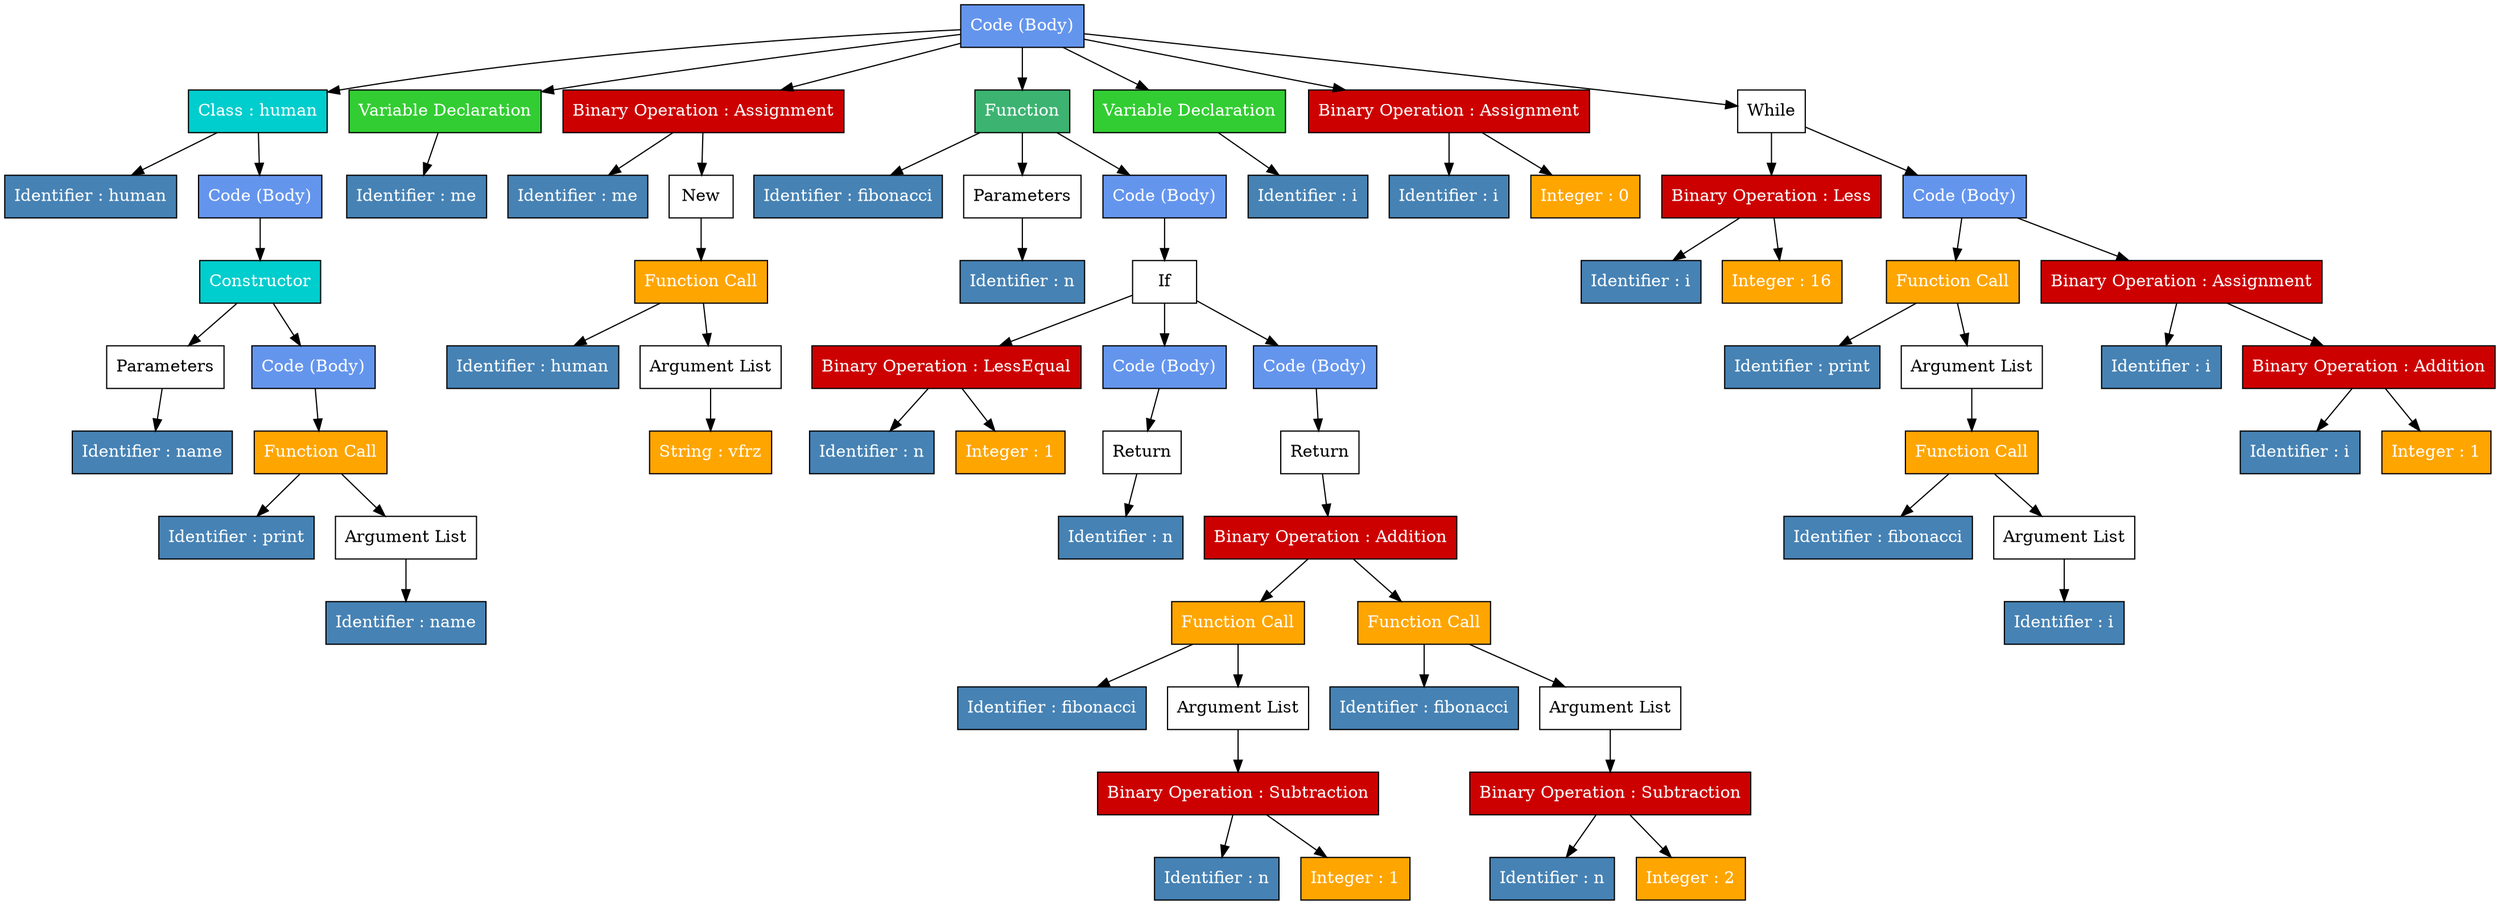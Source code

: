 digraph g {
	node0 [ shape=box label="Code (Body)" fillcolor=cornflowerblue fontcolor=white style=filled ];
	node11 [ shape=box label="Class : human" fillcolor=cyan3 fontcolor=white style=filled ];
	node0->node11 [ ];
	node1 [ shape=box label="Identifier : human" fillcolor=steelblue fontcolor=white style=filled ];
	node11->node1 [ ];
	node2 [ shape=box label="Code (Body)" fillcolor=cornflowerblue fontcolor=white style=filled ];
	node11->node2 [ ];
	node10 [ shape=box label="Constructor" fillcolor=cyan3 fontcolor=white style=filled ];
	node2->node10 [ ];
	node3 [ shape=box label="Parameters" ];
	node10->node3 [ ];
	node4 [ shape=box label="Identifier : name" fillcolor=steelblue fontcolor=white style=filled ];
	node3->node4 [ ];
	node5 [ shape=box label="Code (Body)" fillcolor=cornflowerblue fontcolor=white style=filled ];
	node10->node5 [ ];
	node7 [ shape=box label="Function Call" fillcolor=orange fontcolor=white style=filled ];
	node5->node7 [ ];
	node6 [ shape=box label="Identifier : print" fillcolor=steelblue fontcolor=white style=filled ];
	node7->node6 [ ];
	node8 [ shape=box label="Argument List" ];
	node7->node8 [ ];
	node9 [ shape=box label="Identifier : name" fillcolor=steelblue fontcolor=white style=filled ];
	node8->node9 [ ];
	node13 [ shape=box label="Variable Declaration" fillcolor=limegreen fontcolor=white style=filled ];
	node0->node13 [ ];
	node12 [ shape=box label="Identifier : me" fillcolor=steelblue fontcolor=white style=filled ];
	node13->node12 [ ];
	node15 [ shape=box label="Binary Operation : Assignment" fillcolor=red3 fontcolor=white style=filled ];
	node0->node15 [ ];
	node14 [ shape=box label="Identifier : me" fillcolor=steelblue fontcolor=white style=filled ];
	node15->node14 [ ];
	node16 [ shape=box label="New" ];
	node15->node16 [ ];
	node18 [ shape=box label="Function Call" fillcolor=orange fontcolor=white style=filled ];
	node16->node18 [ ];
	node17 [ shape=box label="Identifier : human" fillcolor=steelblue fontcolor=white style=filled ];
	node18->node17 [ ];
	node19 [ shape=box label="Argument List" ];
	node18->node19 [ ];
	node20 [ shape=box label="String : vfrz" fillcolor=orange fontcolor=white style=filled ];
	node19->node20 [ ];
	node47 [ shape=box label="Function" fillcolor=mediumseagreen fontcolor=white style=filled ];
	node0->node47 [ ];
	node21 [ shape=box label="Identifier : fibonacci" fillcolor=steelblue fontcolor=white style=filled ];
	node47->node21 [ ];
	node22 [ shape=box label="Parameters" ];
	node47->node22 [ ];
	node23 [ shape=box label="Identifier : n" fillcolor=steelblue fontcolor=white style=filled ];
	node22->node23 [ ];
	node24 [ shape=box label="Code (Body)" fillcolor=cornflowerblue fontcolor=white style=filled ];
	node47->node24 [ ];
	node46 [ shape=box label="If" ];
	node24->node46 [ ];
	node26 [ shape=box label="Binary Operation : LessEqual" fillcolor=red3 fontcolor=white style=filled ];
	node46->node26 [ ];
	node25 [ shape=box label="Identifier : n" fillcolor=steelblue fontcolor=white style=filled ];
	node26->node25 [ ];
	node27 [ shape=box label="Integer : 1" fillcolor=orange fontcolor=white style=filled ];
	node26->node27 [ ];
	node28 [ shape=box label="Code (Body)" fillcolor=cornflowerblue fontcolor=white style=filled ];
	node46->node28 [ ];
	node30 [ shape=box label="Return" ];
	node28->node30 [ ];
	node29 [ shape=box label="Identifier : n" fillcolor=steelblue fontcolor=white style=filled ];
	node30->node29 [ ];
	node31 [ shape=box label="Code (Body)" fillcolor=cornflowerblue fontcolor=white style=filled ];
	node46->node31 [ ];
	node45 [ shape=box label="Return" ];
	node31->node45 [ ];
	node38 [ shape=box label="Binary Operation : Addition" fillcolor=red3 fontcolor=white style=filled ];
	node45->node38 [ ];
	node33 [ shape=box label="Function Call" fillcolor=orange fontcolor=white style=filled ];
	node38->node33 [ ];
	node32 [ shape=box label="Identifier : fibonacci" fillcolor=steelblue fontcolor=white style=filled ];
	node33->node32 [ ];
	node34 [ shape=box label="Argument List" ];
	node33->node34 [ ];
	node36 [ shape=box label="Binary Operation : Subtraction" fillcolor=red3 fontcolor=white style=filled ];
	node34->node36 [ ];
	node35 [ shape=box label="Identifier : n" fillcolor=steelblue fontcolor=white style=filled ];
	node36->node35 [ ];
	node37 [ shape=box label="Integer : 1" fillcolor=orange fontcolor=white style=filled ];
	node36->node37 [ ];
	node40 [ shape=box label="Function Call" fillcolor=orange fontcolor=white style=filled ];
	node38->node40 [ ];
	node39 [ shape=box label="Identifier : fibonacci" fillcolor=steelblue fontcolor=white style=filled ];
	node40->node39 [ ];
	node41 [ shape=box label="Argument List" ];
	node40->node41 [ ];
	node43 [ shape=box label="Binary Operation : Subtraction" fillcolor=red3 fontcolor=white style=filled ];
	node41->node43 [ ];
	node42 [ shape=box label="Identifier : n" fillcolor=steelblue fontcolor=white style=filled ];
	node43->node42 [ ];
	node44 [ shape=box label="Integer : 2" fillcolor=orange fontcolor=white style=filled ];
	node43->node44 [ ];
	node49 [ shape=box label="Variable Declaration" fillcolor=limegreen fontcolor=white style=filled ];
	node0->node49 [ ];
	node48 [ shape=box label="Identifier : i" fillcolor=steelblue fontcolor=white style=filled ];
	node49->node48 [ ];
	node51 [ shape=box label="Binary Operation : Assignment" fillcolor=red3 fontcolor=white style=filled ];
	node0->node51 [ ];
	node50 [ shape=box label="Identifier : i" fillcolor=steelblue fontcolor=white style=filled ];
	node51->node50 [ ];
	node52 [ shape=box label="Integer : 0" fillcolor=orange fontcolor=white style=filled ];
	node51->node52 [ ];
	node69 [ shape=box label="While" ];
	node0->node69 [ ];
	node54 [ shape=box label="Binary Operation : Less" fillcolor=red3 fontcolor=white style=filled ];
	node69->node54 [ ];
	node53 [ shape=box label="Identifier : i" fillcolor=steelblue fontcolor=white style=filled ];
	node54->node53 [ ];
	node55 [ shape=box label="Integer : 16" fillcolor=orange fontcolor=white style=filled ];
	node54->node55 [ ];
	node56 [ shape=box label="Code (Body)" fillcolor=cornflowerblue fontcolor=white style=filled ];
	node69->node56 [ ];
	node58 [ shape=box label="Function Call" fillcolor=orange fontcolor=white style=filled ];
	node56->node58 [ ];
	node57 [ shape=box label="Identifier : print" fillcolor=steelblue fontcolor=white style=filled ];
	node58->node57 [ ];
	node59 [ shape=box label="Argument List" ];
	node58->node59 [ ];
	node61 [ shape=box label="Function Call" fillcolor=orange fontcolor=white style=filled ];
	node59->node61 [ ];
	node60 [ shape=box label="Identifier : fibonacci" fillcolor=steelblue fontcolor=white style=filled ];
	node61->node60 [ ];
	node62 [ shape=box label="Argument List" ];
	node61->node62 [ ];
	node63 [ shape=box label="Identifier : i" fillcolor=steelblue fontcolor=white style=filled ];
	node62->node63 [ ];
	node65 [ shape=box label="Binary Operation : Assignment" fillcolor=red3 fontcolor=white style=filled ];
	node56->node65 [ ];
	node64 [ shape=box label="Identifier : i" fillcolor=steelblue fontcolor=white style=filled ];
	node65->node64 [ ];
	node67 [ shape=box label="Binary Operation : Addition" fillcolor=red3 fontcolor=white style=filled ];
	node65->node67 [ ];
	node66 [ shape=box label="Identifier : i" fillcolor=steelblue fontcolor=white style=filled ];
	node67->node66 [ ];
	node68 [ shape=box label="Integer : 1" fillcolor=orange fontcolor=white style=filled ];
	node67->node68 [ ];
}